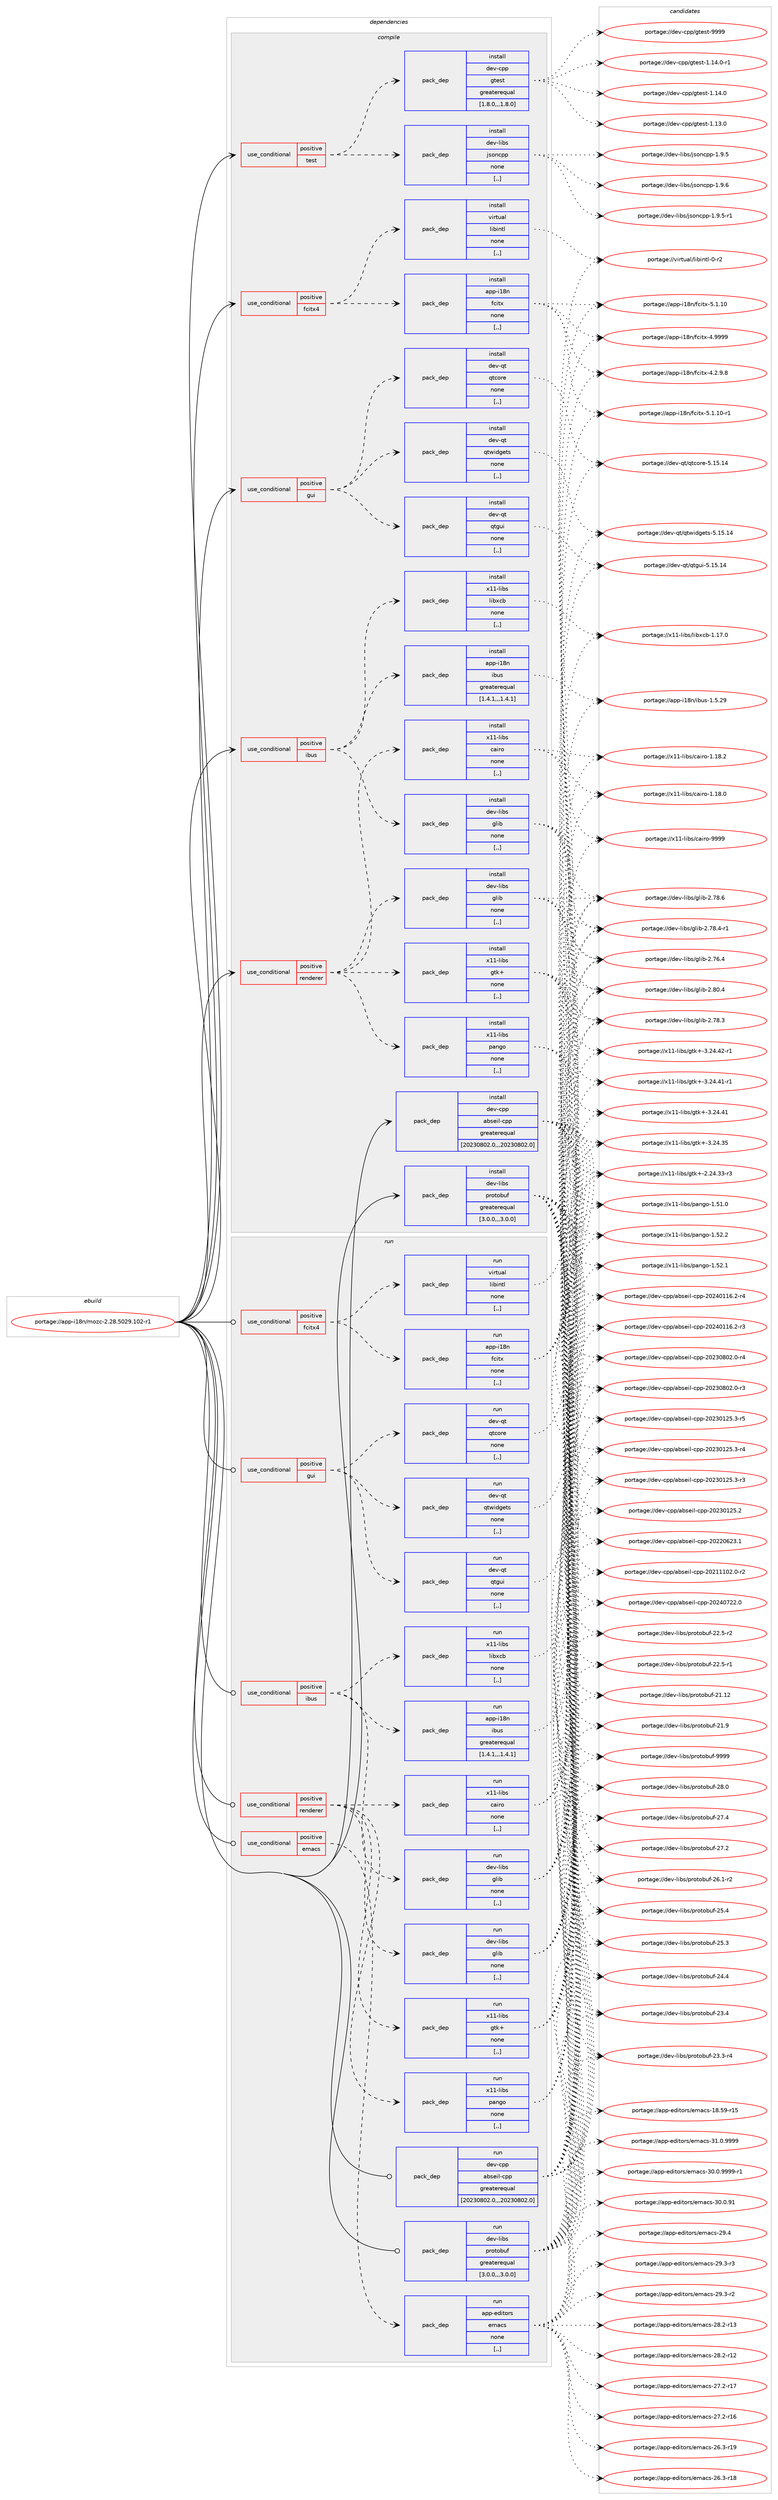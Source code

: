 digraph prolog {

# *************
# Graph options
# *************

newrank=true;
concentrate=true;
compound=true;
graph [rankdir=LR,fontname=Helvetica,fontsize=10,ranksep=1.5];#, ranksep=2.5, nodesep=0.2];
edge  [arrowhead=vee];
node  [fontname=Helvetica,fontsize=10];

# **********
# The ebuild
# **********

subgraph cluster_leftcol {
color=gray;
label=<<i>ebuild</i>>;
id [label="portage://app-i18n/mozc-2.28.5029.102-r1", color=red, width=4, href="../app-i18n/mozc-2.28.5029.102-r1.svg"];
}

# ****************
# The dependencies
# ****************

subgraph cluster_midcol {
color=gray;
label=<<i>dependencies</i>>;
subgraph cluster_compile {
fillcolor="#eeeeee";
style=filled;
label=<<i>compile</i>>;
subgraph cond141078 {
dependency532096 [label=<<TABLE BORDER="0" CELLBORDER="1" CELLSPACING="0" CELLPADDING="4"><TR><TD ROWSPAN="3" CELLPADDING="10">use_conditional</TD></TR><TR><TD>positive</TD></TR><TR><TD>fcitx4</TD></TR></TABLE>>, shape=none, color=red];
subgraph pack387045 {
dependency532097 [label=<<TABLE BORDER="0" CELLBORDER="1" CELLSPACING="0" CELLPADDING="4" WIDTH="220"><TR><TD ROWSPAN="6" CELLPADDING="30">pack_dep</TD></TR><TR><TD WIDTH="110">install</TD></TR><TR><TD>app-i18n</TD></TR><TR><TD>fcitx</TD></TR><TR><TD>none</TD></TR><TR><TD>[,,]</TD></TR></TABLE>>, shape=none, color=blue];
}
dependency532096:e -> dependency532097:w [weight=20,style="dashed",arrowhead="vee"];
subgraph pack387046 {
dependency532098 [label=<<TABLE BORDER="0" CELLBORDER="1" CELLSPACING="0" CELLPADDING="4" WIDTH="220"><TR><TD ROWSPAN="6" CELLPADDING="30">pack_dep</TD></TR><TR><TD WIDTH="110">install</TD></TR><TR><TD>virtual</TD></TR><TR><TD>libintl</TD></TR><TR><TD>none</TD></TR><TR><TD>[,,]</TD></TR></TABLE>>, shape=none, color=blue];
}
dependency532096:e -> dependency532098:w [weight=20,style="dashed",arrowhead="vee"];
}
id:e -> dependency532096:w [weight=20,style="solid",arrowhead="vee"];
subgraph cond141079 {
dependency532099 [label=<<TABLE BORDER="0" CELLBORDER="1" CELLSPACING="0" CELLPADDING="4"><TR><TD ROWSPAN="3" CELLPADDING="10">use_conditional</TD></TR><TR><TD>positive</TD></TR><TR><TD>gui</TD></TR></TABLE>>, shape=none, color=red];
subgraph pack387047 {
dependency532100 [label=<<TABLE BORDER="0" CELLBORDER="1" CELLSPACING="0" CELLPADDING="4" WIDTH="220"><TR><TD ROWSPAN="6" CELLPADDING="30">pack_dep</TD></TR><TR><TD WIDTH="110">install</TD></TR><TR><TD>dev-qt</TD></TR><TR><TD>qtcore</TD></TR><TR><TD>none</TD></TR><TR><TD>[,,]</TD></TR></TABLE>>, shape=none, color=blue];
}
dependency532099:e -> dependency532100:w [weight=20,style="dashed",arrowhead="vee"];
subgraph pack387048 {
dependency532101 [label=<<TABLE BORDER="0" CELLBORDER="1" CELLSPACING="0" CELLPADDING="4" WIDTH="220"><TR><TD ROWSPAN="6" CELLPADDING="30">pack_dep</TD></TR><TR><TD WIDTH="110">install</TD></TR><TR><TD>dev-qt</TD></TR><TR><TD>qtgui</TD></TR><TR><TD>none</TD></TR><TR><TD>[,,]</TD></TR></TABLE>>, shape=none, color=blue];
}
dependency532099:e -> dependency532101:w [weight=20,style="dashed",arrowhead="vee"];
subgraph pack387049 {
dependency532102 [label=<<TABLE BORDER="0" CELLBORDER="1" CELLSPACING="0" CELLPADDING="4" WIDTH="220"><TR><TD ROWSPAN="6" CELLPADDING="30">pack_dep</TD></TR><TR><TD WIDTH="110">install</TD></TR><TR><TD>dev-qt</TD></TR><TR><TD>qtwidgets</TD></TR><TR><TD>none</TD></TR><TR><TD>[,,]</TD></TR></TABLE>>, shape=none, color=blue];
}
dependency532099:e -> dependency532102:w [weight=20,style="dashed",arrowhead="vee"];
}
id:e -> dependency532099:w [weight=20,style="solid",arrowhead="vee"];
subgraph cond141080 {
dependency532103 [label=<<TABLE BORDER="0" CELLBORDER="1" CELLSPACING="0" CELLPADDING="4"><TR><TD ROWSPAN="3" CELLPADDING="10">use_conditional</TD></TR><TR><TD>positive</TD></TR><TR><TD>ibus</TD></TR></TABLE>>, shape=none, color=red];
subgraph pack387050 {
dependency532104 [label=<<TABLE BORDER="0" CELLBORDER="1" CELLSPACING="0" CELLPADDING="4" WIDTH="220"><TR><TD ROWSPAN="6" CELLPADDING="30">pack_dep</TD></TR><TR><TD WIDTH="110">install</TD></TR><TR><TD>app-i18n</TD></TR><TR><TD>ibus</TD></TR><TR><TD>greaterequal</TD></TR><TR><TD>[1.4.1,,,1.4.1]</TD></TR></TABLE>>, shape=none, color=blue];
}
dependency532103:e -> dependency532104:w [weight=20,style="dashed",arrowhead="vee"];
subgraph pack387051 {
dependency532105 [label=<<TABLE BORDER="0" CELLBORDER="1" CELLSPACING="0" CELLPADDING="4" WIDTH="220"><TR><TD ROWSPAN="6" CELLPADDING="30">pack_dep</TD></TR><TR><TD WIDTH="110">install</TD></TR><TR><TD>dev-libs</TD></TR><TR><TD>glib</TD></TR><TR><TD>none</TD></TR><TR><TD>[,,]</TD></TR></TABLE>>, shape=none, color=blue];
}
dependency532103:e -> dependency532105:w [weight=20,style="dashed",arrowhead="vee"];
subgraph pack387052 {
dependency532106 [label=<<TABLE BORDER="0" CELLBORDER="1" CELLSPACING="0" CELLPADDING="4" WIDTH="220"><TR><TD ROWSPAN="6" CELLPADDING="30">pack_dep</TD></TR><TR><TD WIDTH="110">install</TD></TR><TR><TD>x11-libs</TD></TR><TR><TD>libxcb</TD></TR><TR><TD>none</TD></TR><TR><TD>[,,]</TD></TR></TABLE>>, shape=none, color=blue];
}
dependency532103:e -> dependency532106:w [weight=20,style="dashed",arrowhead="vee"];
}
id:e -> dependency532103:w [weight=20,style="solid",arrowhead="vee"];
subgraph cond141081 {
dependency532107 [label=<<TABLE BORDER="0" CELLBORDER="1" CELLSPACING="0" CELLPADDING="4"><TR><TD ROWSPAN="3" CELLPADDING="10">use_conditional</TD></TR><TR><TD>positive</TD></TR><TR><TD>renderer</TD></TR></TABLE>>, shape=none, color=red];
subgraph pack387053 {
dependency532108 [label=<<TABLE BORDER="0" CELLBORDER="1" CELLSPACING="0" CELLPADDING="4" WIDTH="220"><TR><TD ROWSPAN="6" CELLPADDING="30">pack_dep</TD></TR><TR><TD WIDTH="110">install</TD></TR><TR><TD>dev-libs</TD></TR><TR><TD>glib</TD></TR><TR><TD>none</TD></TR><TR><TD>[,,]</TD></TR></TABLE>>, shape=none, color=blue];
}
dependency532107:e -> dependency532108:w [weight=20,style="dashed",arrowhead="vee"];
subgraph pack387054 {
dependency532109 [label=<<TABLE BORDER="0" CELLBORDER="1" CELLSPACING="0" CELLPADDING="4" WIDTH="220"><TR><TD ROWSPAN="6" CELLPADDING="30">pack_dep</TD></TR><TR><TD WIDTH="110">install</TD></TR><TR><TD>x11-libs</TD></TR><TR><TD>cairo</TD></TR><TR><TD>none</TD></TR><TR><TD>[,,]</TD></TR></TABLE>>, shape=none, color=blue];
}
dependency532107:e -> dependency532109:w [weight=20,style="dashed",arrowhead="vee"];
subgraph pack387055 {
dependency532110 [label=<<TABLE BORDER="0" CELLBORDER="1" CELLSPACING="0" CELLPADDING="4" WIDTH="220"><TR><TD ROWSPAN="6" CELLPADDING="30">pack_dep</TD></TR><TR><TD WIDTH="110">install</TD></TR><TR><TD>x11-libs</TD></TR><TR><TD>gtk+</TD></TR><TR><TD>none</TD></TR><TR><TD>[,,]</TD></TR></TABLE>>, shape=none, color=blue];
}
dependency532107:e -> dependency532110:w [weight=20,style="dashed",arrowhead="vee"];
subgraph pack387056 {
dependency532111 [label=<<TABLE BORDER="0" CELLBORDER="1" CELLSPACING="0" CELLPADDING="4" WIDTH="220"><TR><TD ROWSPAN="6" CELLPADDING="30">pack_dep</TD></TR><TR><TD WIDTH="110">install</TD></TR><TR><TD>x11-libs</TD></TR><TR><TD>pango</TD></TR><TR><TD>none</TD></TR><TR><TD>[,,]</TD></TR></TABLE>>, shape=none, color=blue];
}
dependency532107:e -> dependency532111:w [weight=20,style="dashed",arrowhead="vee"];
}
id:e -> dependency532107:w [weight=20,style="solid",arrowhead="vee"];
subgraph cond141082 {
dependency532112 [label=<<TABLE BORDER="0" CELLBORDER="1" CELLSPACING="0" CELLPADDING="4"><TR><TD ROWSPAN="3" CELLPADDING="10">use_conditional</TD></TR><TR><TD>positive</TD></TR><TR><TD>test</TD></TR></TABLE>>, shape=none, color=red];
subgraph pack387057 {
dependency532113 [label=<<TABLE BORDER="0" CELLBORDER="1" CELLSPACING="0" CELLPADDING="4" WIDTH="220"><TR><TD ROWSPAN="6" CELLPADDING="30">pack_dep</TD></TR><TR><TD WIDTH="110">install</TD></TR><TR><TD>dev-cpp</TD></TR><TR><TD>gtest</TD></TR><TR><TD>greaterequal</TD></TR><TR><TD>[1.8.0,,,1.8.0]</TD></TR></TABLE>>, shape=none, color=blue];
}
dependency532112:e -> dependency532113:w [weight=20,style="dashed",arrowhead="vee"];
subgraph pack387058 {
dependency532114 [label=<<TABLE BORDER="0" CELLBORDER="1" CELLSPACING="0" CELLPADDING="4" WIDTH="220"><TR><TD ROWSPAN="6" CELLPADDING="30">pack_dep</TD></TR><TR><TD WIDTH="110">install</TD></TR><TR><TD>dev-libs</TD></TR><TR><TD>jsoncpp</TD></TR><TR><TD>none</TD></TR><TR><TD>[,,]</TD></TR></TABLE>>, shape=none, color=blue];
}
dependency532112:e -> dependency532114:w [weight=20,style="dashed",arrowhead="vee"];
}
id:e -> dependency532112:w [weight=20,style="solid",arrowhead="vee"];
subgraph pack387059 {
dependency532115 [label=<<TABLE BORDER="0" CELLBORDER="1" CELLSPACING="0" CELLPADDING="4" WIDTH="220"><TR><TD ROWSPAN="6" CELLPADDING="30">pack_dep</TD></TR><TR><TD WIDTH="110">install</TD></TR><TR><TD>dev-cpp</TD></TR><TR><TD>abseil-cpp</TD></TR><TR><TD>greaterequal</TD></TR><TR><TD>[20230802.0,,,20230802.0]</TD></TR></TABLE>>, shape=none, color=blue];
}
id:e -> dependency532115:w [weight=20,style="solid",arrowhead="vee"];
subgraph pack387060 {
dependency532116 [label=<<TABLE BORDER="0" CELLBORDER="1" CELLSPACING="0" CELLPADDING="4" WIDTH="220"><TR><TD ROWSPAN="6" CELLPADDING="30">pack_dep</TD></TR><TR><TD WIDTH="110">install</TD></TR><TR><TD>dev-libs</TD></TR><TR><TD>protobuf</TD></TR><TR><TD>greaterequal</TD></TR><TR><TD>[3.0.0,,,3.0.0]</TD></TR></TABLE>>, shape=none, color=blue];
}
id:e -> dependency532116:w [weight=20,style="solid",arrowhead="vee"];
}
subgraph cluster_compileandrun {
fillcolor="#eeeeee";
style=filled;
label=<<i>compile and run</i>>;
}
subgraph cluster_run {
fillcolor="#eeeeee";
style=filled;
label=<<i>run</i>>;
subgraph cond141083 {
dependency532117 [label=<<TABLE BORDER="0" CELLBORDER="1" CELLSPACING="0" CELLPADDING="4"><TR><TD ROWSPAN="3" CELLPADDING="10">use_conditional</TD></TR><TR><TD>positive</TD></TR><TR><TD>emacs</TD></TR></TABLE>>, shape=none, color=red];
subgraph pack387061 {
dependency532118 [label=<<TABLE BORDER="0" CELLBORDER="1" CELLSPACING="0" CELLPADDING="4" WIDTH="220"><TR><TD ROWSPAN="6" CELLPADDING="30">pack_dep</TD></TR><TR><TD WIDTH="110">run</TD></TR><TR><TD>app-editors</TD></TR><TR><TD>emacs</TD></TR><TR><TD>none</TD></TR><TR><TD>[,,]</TD></TR></TABLE>>, shape=none, color=blue];
}
dependency532117:e -> dependency532118:w [weight=20,style="dashed",arrowhead="vee"];
}
id:e -> dependency532117:w [weight=20,style="solid",arrowhead="odot"];
subgraph cond141084 {
dependency532119 [label=<<TABLE BORDER="0" CELLBORDER="1" CELLSPACING="0" CELLPADDING="4"><TR><TD ROWSPAN="3" CELLPADDING="10">use_conditional</TD></TR><TR><TD>positive</TD></TR><TR><TD>fcitx4</TD></TR></TABLE>>, shape=none, color=red];
subgraph pack387062 {
dependency532120 [label=<<TABLE BORDER="0" CELLBORDER="1" CELLSPACING="0" CELLPADDING="4" WIDTH="220"><TR><TD ROWSPAN="6" CELLPADDING="30">pack_dep</TD></TR><TR><TD WIDTH="110">run</TD></TR><TR><TD>app-i18n</TD></TR><TR><TD>fcitx</TD></TR><TR><TD>none</TD></TR><TR><TD>[,,]</TD></TR></TABLE>>, shape=none, color=blue];
}
dependency532119:e -> dependency532120:w [weight=20,style="dashed",arrowhead="vee"];
subgraph pack387063 {
dependency532121 [label=<<TABLE BORDER="0" CELLBORDER="1" CELLSPACING="0" CELLPADDING="4" WIDTH="220"><TR><TD ROWSPAN="6" CELLPADDING="30">pack_dep</TD></TR><TR><TD WIDTH="110">run</TD></TR><TR><TD>virtual</TD></TR><TR><TD>libintl</TD></TR><TR><TD>none</TD></TR><TR><TD>[,,]</TD></TR></TABLE>>, shape=none, color=blue];
}
dependency532119:e -> dependency532121:w [weight=20,style="dashed",arrowhead="vee"];
}
id:e -> dependency532119:w [weight=20,style="solid",arrowhead="odot"];
subgraph cond141085 {
dependency532122 [label=<<TABLE BORDER="0" CELLBORDER="1" CELLSPACING="0" CELLPADDING="4"><TR><TD ROWSPAN="3" CELLPADDING="10">use_conditional</TD></TR><TR><TD>positive</TD></TR><TR><TD>gui</TD></TR></TABLE>>, shape=none, color=red];
subgraph pack387064 {
dependency532123 [label=<<TABLE BORDER="0" CELLBORDER="1" CELLSPACING="0" CELLPADDING="4" WIDTH="220"><TR><TD ROWSPAN="6" CELLPADDING="30">pack_dep</TD></TR><TR><TD WIDTH="110">run</TD></TR><TR><TD>dev-qt</TD></TR><TR><TD>qtcore</TD></TR><TR><TD>none</TD></TR><TR><TD>[,,]</TD></TR></TABLE>>, shape=none, color=blue];
}
dependency532122:e -> dependency532123:w [weight=20,style="dashed",arrowhead="vee"];
subgraph pack387065 {
dependency532124 [label=<<TABLE BORDER="0" CELLBORDER="1" CELLSPACING="0" CELLPADDING="4" WIDTH="220"><TR><TD ROWSPAN="6" CELLPADDING="30">pack_dep</TD></TR><TR><TD WIDTH="110">run</TD></TR><TR><TD>dev-qt</TD></TR><TR><TD>qtgui</TD></TR><TR><TD>none</TD></TR><TR><TD>[,,]</TD></TR></TABLE>>, shape=none, color=blue];
}
dependency532122:e -> dependency532124:w [weight=20,style="dashed",arrowhead="vee"];
subgraph pack387066 {
dependency532125 [label=<<TABLE BORDER="0" CELLBORDER="1" CELLSPACING="0" CELLPADDING="4" WIDTH="220"><TR><TD ROWSPAN="6" CELLPADDING="30">pack_dep</TD></TR><TR><TD WIDTH="110">run</TD></TR><TR><TD>dev-qt</TD></TR><TR><TD>qtwidgets</TD></TR><TR><TD>none</TD></TR><TR><TD>[,,]</TD></TR></TABLE>>, shape=none, color=blue];
}
dependency532122:e -> dependency532125:w [weight=20,style="dashed",arrowhead="vee"];
}
id:e -> dependency532122:w [weight=20,style="solid",arrowhead="odot"];
subgraph cond141086 {
dependency532126 [label=<<TABLE BORDER="0" CELLBORDER="1" CELLSPACING="0" CELLPADDING="4"><TR><TD ROWSPAN="3" CELLPADDING="10">use_conditional</TD></TR><TR><TD>positive</TD></TR><TR><TD>ibus</TD></TR></TABLE>>, shape=none, color=red];
subgraph pack387067 {
dependency532127 [label=<<TABLE BORDER="0" CELLBORDER="1" CELLSPACING="0" CELLPADDING="4" WIDTH="220"><TR><TD ROWSPAN="6" CELLPADDING="30">pack_dep</TD></TR><TR><TD WIDTH="110">run</TD></TR><TR><TD>app-i18n</TD></TR><TR><TD>ibus</TD></TR><TR><TD>greaterequal</TD></TR><TR><TD>[1.4.1,,,1.4.1]</TD></TR></TABLE>>, shape=none, color=blue];
}
dependency532126:e -> dependency532127:w [weight=20,style="dashed",arrowhead="vee"];
subgraph pack387068 {
dependency532128 [label=<<TABLE BORDER="0" CELLBORDER="1" CELLSPACING="0" CELLPADDING="4" WIDTH="220"><TR><TD ROWSPAN="6" CELLPADDING="30">pack_dep</TD></TR><TR><TD WIDTH="110">run</TD></TR><TR><TD>dev-libs</TD></TR><TR><TD>glib</TD></TR><TR><TD>none</TD></TR><TR><TD>[,,]</TD></TR></TABLE>>, shape=none, color=blue];
}
dependency532126:e -> dependency532128:w [weight=20,style="dashed",arrowhead="vee"];
subgraph pack387069 {
dependency532129 [label=<<TABLE BORDER="0" CELLBORDER="1" CELLSPACING="0" CELLPADDING="4" WIDTH="220"><TR><TD ROWSPAN="6" CELLPADDING="30">pack_dep</TD></TR><TR><TD WIDTH="110">run</TD></TR><TR><TD>x11-libs</TD></TR><TR><TD>libxcb</TD></TR><TR><TD>none</TD></TR><TR><TD>[,,]</TD></TR></TABLE>>, shape=none, color=blue];
}
dependency532126:e -> dependency532129:w [weight=20,style="dashed",arrowhead="vee"];
}
id:e -> dependency532126:w [weight=20,style="solid",arrowhead="odot"];
subgraph cond141087 {
dependency532130 [label=<<TABLE BORDER="0" CELLBORDER="1" CELLSPACING="0" CELLPADDING="4"><TR><TD ROWSPAN="3" CELLPADDING="10">use_conditional</TD></TR><TR><TD>positive</TD></TR><TR><TD>renderer</TD></TR></TABLE>>, shape=none, color=red];
subgraph pack387070 {
dependency532131 [label=<<TABLE BORDER="0" CELLBORDER="1" CELLSPACING="0" CELLPADDING="4" WIDTH="220"><TR><TD ROWSPAN="6" CELLPADDING="30">pack_dep</TD></TR><TR><TD WIDTH="110">run</TD></TR><TR><TD>dev-libs</TD></TR><TR><TD>glib</TD></TR><TR><TD>none</TD></TR><TR><TD>[,,]</TD></TR></TABLE>>, shape=none, color=blue];
}
dependency532130:e -> dependency532131:w [weight=20,style="dashed",arrowhead="vee"];
subgraph pack387071 {
dependency532132 [label=<<TABLE BORDER="0" CELLBORDER="1" CELLSPACING="0" CELLPADDING="4" WIDTH="220"><TR><TD ROWSPAN="6" CELLPADDING="30">pack_dep</TD></TR><TR><TD WIDTH="110">run</TD></TR><TR><TD>x11-libs</TD></TR><TR><TD>cairo</TD></TR><TR><TD>none</TD></TR><TR><TD>[,,]</TD></TR></TABLE>>, shape=none, color=blue];
}
dependency532130:e -> dependency532132:w [weight=20,style="dashed",arrowhead="vee"];
subgraph pack387072 {
dependency532133 [label=<<TABLE BORDER="0" CELLBORDER="1" CELLSPACING="0" CELLPADDING="4" WIDTH="220"><TR><TD ROWSPAN="6" CELLPADDING="30">pack_dep</TD></TR><TR><TD WIDTH="110">run</TD></TR><TR><TD>x11-libs</TD></TR><TR><TD>gtk+</TD></TR><TR><TD>none</TD></TR><TR><TD>[,,]</TD></TR></TABLE>>, shape=none, color=blue];
}
dependency532130:e -> dependency532133:w [weight=20,style="dashed",arrowhead="vee"];
subgraph pack387073 {
dependency532134 [label=<<TABLE BORDER="0" CELLBORDER="1" CELLSPACING="0" CELLPADDING="4" WIDTH="220"><TR><TD ROWSPAN="6" CELLPADDING="30">pack_dep</TD></TR><TR><TD WIDTH="110">run</TD></TR><TR><TD>x11-libs</TD></TR><TR><TD>pango</TD></TR><TR><TD>none</TD></TR><TR><TD>[,,]</TD></TR></TABLE>>, shape=none, color=blue];
}
dependency532130:e -> dependency532134:w [weight=20,style="dashed",arrowhead="vee"];
}
id:e -> dependency532130:w [weight=20,style="solid",arrowhead="odot"];
subgraph pack387074 {
dependency532135 [label=<<TABLE BORDER="0" CELLBORDER="1" CELLSPACING="0" CELLPADDING="4" WIDTH="220"><TR><TD ROWSPAN="6" CELLPADDING="30">pack_dep</TD></TR><TR><TD WIDTH="110">run</TD></TR><TR><TD>dev-cpp</TD></TR><TR><TD>abseil-cpp</TD></TR><TR><TD>greaterequal</TD></TR><TR><TD>[20230802.0,,,20230802.0]</TD></TR></TABLE>>, shape=none, color=blue];
}
id:e -> dependency532135:w [weight=20,style="solid",arrowhead="odot"];
subgraph pack387075 {
dependency532136 [label=<<TABLE BORDER="0" CELLBORDER="1" CELLSPACING="0" CELLPADDING="4" WIDTH="220"><TR><TD ROWSPAN="6" CELLPADDING="30">pack_dep</TD></TR><TR><TD WIDTH="110">run</TD></TR><TR><TD>dev-libs</TD></TR><TR><TD>protobuf</TD></TR><TR><TD>greaterequal</TD></TR><TR><TD>[3.0.0,,,3.0.0]</TD></TR></TABLE>>, shape=none, color=blue];
}
id:e -> dependency532136:w [weight=20,style="solid",arrowhead="odot"];
}
}

# **************
# The candidates
# **************

subgraph cluster_choices {
rank=same;
color=gray;
label=<<i>candidates</i>>;

subgraph choice387045 {
color=black;
nodesep=1;
choice971121124510549561104710299105116120455346494649484511449 [label="portage://app-i18n/fcitx-5.1.10-r1", color=red, width=4,href="../app-i18n/fcitx-5.1.10-r1.svg"];
choice97112112451054956110471029910511612045534649464948 [label="portage://app-i18n/fcitx-5.1.10", color=red, width=4,href="../app-i18n/fcitx-5.1.10.svg"];
choice97112112451054956110471029910511612045524657575757 [label="portage://app-i18n/fcitx-4.9999", color=red, width=4,href="../app-i18n/fcitx-4.9999.svg"];
choice9711211245105495611047102991051161204552465046574656 [label="portage://app-i18n/fcitx-4.2.9.8", color=red, width=4,href="../app-i18n/fcitx-4.2.9.8.svg"];
dependency532097:e -> choice971121124510549561104710299105116120455346494649484511449:w [style=dotted,weight="100"];
dependency532097:e -> choice97112112451054956110471029910511612045534649464948:w [style=dotted,weight="100"];
dependency532097:e -> choice97112112451054956110471029910511612045524657575757:w [style=dotted,weight="100"];
dependency532097:e -> choice9711211245105495611047102991051161204552465046574656:w [style=dotted,weight="100"];
}
subgraph choice387046 {
color=black;
nodesep=1;
choice11810511411611797108471081059810511011610845484511450 [label="portage://virtual/libintl-0-r2", color=red, width=4,href="../virtual/libintl-0-r2.svg"];
dependency532098:e -> choice11810511411611797108471081059810511011610845484511450:w [style=dotted,weight="100"];
}
subgraph choice387047 {
color=black;
nodesep=1;
choice1001011184511311647113116991111141014553464953464952 [label="portage://dev-qt/qtcore-5.15.14", color=red, width=4,href="../dev-qt/qtcore-5.15.14.svg"];
dependency532100:e -> choice1001011184511311647113116991111141014553464953464952:w [style=dotted,weight="100"];
}
subgraph choice387048 {
color=black;
nodesep=1;
choice10010111845113116471131161031171054553464953464952 [label="portage://dev-qt/qtgui-5.15.14", color=red, width=4,href="../dev-qt/qtgui-5.15.14.svg"];
dependency532101:e -> choice10010111845113116471131161031171054553464953464952:w [style=dotted,weight="100"];
}
subgraph choice387049 {
color=black;
nodesep=1;
choice10010111845113116471131161191051001031011161154553464953464952 [label="portage://dev-qt/qtwidgets-5.15.14", color=red, width=4,href="../dev-qt/qtwidgets-5.15.14.svg"];
dependency532102:e -> choice10010111845113116471131161191051001031011161154553464953464952:w [style=dotted,weight="100"];
}
subgraph choice387050 {
color=black;
nodesep=1;
choice97112112451054956110471059811711545494653465057 [label="portage://app-i18n/ibus-1.5.29", color=red, width=4,href="../app-i18n/ibus-1.5.29.svg"];
dependency532104:e -> choice97112112451054956110471059811711545494653465057:w [style=dotted,weight="100"];
}
subgraph choice387051 {
color=black;
nodesep=1;
choice1001011184510810598115471031081059845504656484652 [label="portage://dev-libs/glib-2.80.4", color=red, width=4,href="../dev-libs/glib-2.80.4.svg"];
choice1001011184510810598115471031081059845504655564654 [label="portage://dev-libs/glib-2.78.6", color=red, width=4,href="../dev-libs/glib-2.78.6.svg"];
choice10010111845108105981154710310810598455046555646524511449 [label="portage://dev-libs/glib-2.78.4-r1", color=red, width=4,href="../dev-libs/glib-2.78.4-r1.svg"];
choice1001011184510810598115471031081059845504655564651 [label="portage://dev-libs/glib-2.78.3", color=red, width=4,href="../dev-libs/glib-2.78.3.svg"];
choice1001011184510810598115471031081059845504655544652 [label="portage://dev-libs/glib-2.76.4", color=red, width=4,href="../dev-libs/glib-2.76.4.svg"];
dependency532105:e -> choice1001011184510810598115471031081059845504656484652:w [style=dotted,weight="100"];
dependency532105:e -> choice1001011184510810598115471031081059845504655564654:w [style=dotted,weight="100"];
dependency532105:e -> choice10010111845108105981154710310810598455046555646524511449:w [style=dotted,weight="100"];
dependency532105:e -> choice1001011184510810598115471031081059845504655564651:w [style=dotted,weight="100"];
dependency532105:e -> choice1001011184510810598115471031081059845504655544652:w [style=dotted,weight="100"];
}
subgraph choice387052 {
color=black;
nodesep=1;
choice120494945108105981154710810598120999845494649554648 [label="portage://x11-libs/libxcb-1.17.0", color=red, width=4,href="../x11-libs/libxcb-1.17.0.svg"];
dependency532106:e -> choice120494945108105981154710810598120999845494649554648:w [style=dotted,weight="100"];
}
subgraph choice387053 {
color=black;
nodesep=1;
choice1001011184510810598115471031081059845504656484652 [label="portage://dev-libs/glib-2.80.4", color=red, width=4,href="../dev-libs/glib-2.80.4.svg"];
choice1001011184510810598115471031081059845504655564654 [label="portage://dev-libs/glib-2.78.6", color=red, width=4,href="../dev-libs/glib-2.78.6.svg"];
choice10010111845108105981154710310810598455046555646524511449 [label="portage://dev-libs/glib-2.78.4-r1", color=red, width=4,href="../dev-libs/glib-2.78.4-r1.svg"];
choice1001011184510810598115471031081059845504655564651 [label="portage://dev-libs/glib-2.78.3", color=red, width=4,href="../dev-libs/glib-2.78.3.svg"];
choice1001011184510810598115471031081059845504655544652 [label="portage://dev-libs/glib-2.76.4", color=red, width=4,href="../dev-libs/glib-2.76.4.svg"];
dependency532108:e -> choice1001011184510810598115471031081059845504656484652:w [style=dotted,weight="100"];
dependency532108:e -> choice1001011184510810598115471031081059845504655564654:w [style=dotted,weight="100"];
dependency532108:e -> choice10010111845108105981154710310810598455046555646524511449:w [style=dotted,weight="100"];
dependency532108:e -> choice1001011184510810598115471031081059845504655564651:w [style=dotted,weight="100"];
dependency532108:e -> choice1001011184510810598115471031081059845504655544652:w [style=dotted,weight="100"];
}
subgraph choice387054 {
color=black;
nodesep=1;
choice120494945108105981154799971051141114557575757 [label="portage://x11-libs/cairo-9999", color=red, width=4,href="../x11-libs/cairo-9999.svg"];
choice1204949451081059811547999710511411145494649564650 [label="portage://x11-libs/cairo-1.18.2", color=red, width=4,href="../x11-libs/cairo-1.18.2.svg"];
choice1204949451081059811547999710511411145494649564648 [label="portage://x11-libs/cairo-1.18.0", color=red, width=4,href="../x11-libs/cairo-1.18.0.svg"];
dependency532109:e -> choice120494945108105981154799971051141114557575757:w [style=dotted,weight="100"];
dependency532109:e -> choice1204949451081059811547999710511411145494649564650:w [style=dotted,weight="100"];
dependency532109:e -> choice1204949451081059811547999710511411145494649564648:w [style=dotted,weight="100"];
}
subgraph choice387055 {
color=black;
nodesep=1;
choice12049494510810598115471031161074345514650524652504511449 [label="portage://x11-libs/gtk+-3.24.42-r1", color=red, width=4,href="../x11-libs/gtk+-3.24.42-r1.svg"];
choice12049494510810598115471031161074345514650524652494511449 [label="portage://x11-libs/gtk+-3.24.41-r1", color=red, width=4,href="../x11-libs/gtk+-3.24.41-r1.svg"];
choice1204949451081059811547103116107434551465052465249 [label="portage://x11-libs/gtk+-3.24.41", color=red, width=4,href="../x11-libs/gtk+-3.24.41.svg"];
choice1204949451081059811547103116107434551465052465153 [label="portage://x11-libs/gtk+-3.24.35", color=red, width=4,href="../x11-libs/gtk+-3.24.35.svg"];
choice12049494510810598115471031161074345504650524651514511451 [label="portage://x11-libs/gtk+-2.24.33-r3", color=red, width=4,href="../x11-libs/gtk+-2.24.33-r3.svg"];
dependency532110:e -> choice12049494510810598115471031161074345514650524652504511449:w [style=dotted,weight="100"];
dependency532110:e -> choice12049494510810598115471031161074345514650524652494511449:w [style=dotted,weight="100"];
dependency532110:e -> choice1204949451081059811547103116107434551465052465249:w [style=dotted,weight="100"];
dependency532110:e -> choice1204949451081059811547103116107434551465052465153:w [style=dotted,weight="100"];
dependency532110:e -> choice12049494510810598115471031161074345504650524651514511451:w [style=dotted,weight="100"];
}
subgraph choice387056 {
color=black;
nodesep=1;
choice12049494510810598115471129711010311145494653504650 [label="portage://x11-libs/pango-1.52.2", color=red, width=4,href="../x11-libs/pango-1.52.2.svg"];
choice12049494510810598115471129711010311145494653504649 [label="portage://x11-libs/pango-1.52.1", color=red, width=4,href="../x11-libs/pango-1.52.1.svg"];
choice12049494510810598115471129711010311145494653494648 [label="portage://x11-libs/pango-1.51.0", color=red, width=4,href="../x11-libs/pango-1.51.0.svg"];
dependency532111:e -> choice12049494510810598115471129711010311145494653504650:w [style=dotted,weight="100"];
dependency532111:e -> choice12049494510810598115471129711010311145494653504649:w [style=dotted,weight="100"];
dependency532111:e -> choice12049494510810598115471129711010311145494653494648:w [style=dotted,weight="100"];
}
subgraph choice387057 {
color=black;
nodesep=1;
choice1001011184599112112471031161011151164557575757 [label="portage://dev-cpp/gtest-9999", color=red, width=4,href="../dev-cpp/gtest-9999.svg"];
choice100101118459911211247103116101115116454946495246484511449 [label="portage://dev-cpp/gtest-1.14.0-r1", color=red, width=4,href="../dev-cpp/gtest-1.14.0-r1.svg"];
choice10010111845991121124710311610111511645494649524648 [label="portage://dev-cpp/gtest-1.14.0", color=red, width=4,href="../dev-cpp/gtest-1.14.0.svg"];
choice10010111845991121124710311610111511645494649514648 [label="portage://dev-cpp/gtest-1.13.0", color=red, width=4,href="../dev-cpp/gtest-1.13.0.svg"];
dependency532113:e -> choice1001011184599112112471031161011151164557575757:w [style=dotted,weight="100"];
dependency532113:e -> choice100101118459911211247103116101115116454946495246484511449:w [style=dotted,weight="100"];
dependency532113:e -> choice10010111845991121124710311610111511645494649524648:w [style=dotted,weight="100"];
dependency532113:e -> choice10010111845991121124710311610111511645494649514648:w [style=dotted,weight="100"];
}
subgraph choice387058 {
color=black;
nodesep=1;
choice10010111845108105981154710611511111099112112454946574654 [label="portage://dev-libs/jsoncpp-1.9.6", color=red, width=4,href="../dev-libs/jsoncpp-1.9.6.svg"];
choice100101118451081059811547106115111110991121124549465746534511449 [label="portage://dev-libs/jsoncpp-1.9.5-r1", color=red, width=4,href="../dev-libs/jsoncpp-1.9.5-r1.svg"];
choice10010111845108105981154710611511111099112112454946574653 [label="portage://dev-libs/jsoncpp-1.9.5", color=red, width=4,href="../dev-libs/jsoncpp-1.9.5.svg"];
dependency532114:e -> choice10010111845108105981154710611511111099112112454946574654:w [style=dotted,weight="100"];
dependency532114:e -> choice100101118451081059811547106115111110991121124549465746534511449:w [style=dotted,weight="100"];
dependency532114:e -> choice10010111845108105981154710611511111099112112454946574653:w [style=dotted,weight="100"];
}
subgraph choice387059 {
color=black;
nodesep=1;
choice100101118459911211247979811510110510845991121124550485052485550504648 [label="portage://dev-cpp/abseil-cpp-20240722.0", color=red, width=4,href="../dev-cpp/abseil-cpp-20240722.0.svg"];
choice1001011184599112112479798115101105108459911211245504850524849495446504511452 [label="portage://dev-cpp/abseil-cpp-20240116.2-r4", color=red, width=4,href="../dev-cpp/abseil-cpp-20240116.2-r4.svg"];
choice1001011184599112112479798115101105108459911211245504850524849495446504511451 [label="portage://dev-cpp/abseil-cpp-20240116.2-r3", color=red, width=4,href="../dev-cpp/abseil-cpp-20240116.2-r3.svg"];
choice1001011184599112112479798115101105108459911211245504850514856485046484511452 [label="portage://dev-cpp/abseil-cpp-20230802.0-r4", color=red, width=4,href="../dev-cpp/abseil-cpp-20230802.0-r4.svg"];
choice1001011184599112112479798115101105108459911211245504850514856485046484511451 [label="portage://dev-cpp/abseil-cpp-20230802.0-r3", color=red, width=4,href="../dev-cpp/abseil-cpp-20230802.0-r3.svg"];
choice1001011184599112112479798115101105108459911211245504850514849505346514511453 [label="portage://dev-cpp/abseil-cpp-20230125.3-r5", color=red, width=4,href="../dev-cpp/abseil-cpp-20230125.3-r5.svg"];
choice1001011184599112112479798115101105108459911211245504850514849505346514511452 [label="portage://dev-cpp/abseil-cpp-20230125.3-r4", color=red, width=4,href="../dev-cpp/abseil-cpp-20230125.3-r4.svg"];
choice1001011184599112112479798115101105108459911211245504850514849505346514511451 [label="portage://dev-cpp/abseil-cpp-20230125.3-r3", color=red, width=4,href="../dev-cpp/abseil-cpp-20230125.3-r3.svg"];
choice100101118459911211247979811510110510845991121124550485051484950534650 [label="portage://dev-cpp/abseil-cpp-20230125.2", color=red, width=4,href="../dev-cpp/abseil-cpp-20230125.2.svg"];
choice100101118459911211247979811510110510845991121124550485050485450514649 [label="portage://dev-cpp/abseil-cpp-20220623.1", color=red, width=4,href="../dev-cpp/abseil-cpp-20220623.1.svg"];
choice1001011184599112112479798115101105108459911211245504850494949485046484511450 [label="portage://dev-cpp/abseil-cpp-20211102.0-r2", color=red, width=4,href="../dev-cpp/abseil-cpp-20211102.0-r2.svg"];
dependency532115:e -> choice100101118459911211247979811510110510845991121124550485052485550504648:w [style=dotted,weight="100"];
dependency532115:e -> choice1001011184599112112479798115101105108459911211245504850524849495446504511452:w [style=dotted,weight="100"];
dependency532115:e -> choice1001011184599112112479798115101105108459911211245504850524849495446504511451:w [style=dotted,weight="100"];
dependency532115:e -> choice1001011184599112112479798115101105108459911211245504850514856485046484511452:w [style=dotted,weight="100"];
dependency532115:e -> choice1001011184599112112479798115101105108459911211245504850514856485046484511451:w [style=dotted,weight="100"];
dependency532115:e -> choice1001011184599112112479798115101105108459911211245504850514849505346514511453:w [style=dotted,weight="100"];
dependency532115:e -> choice1001011184599112112479798115101105108459911211245504850514849505346514511452:w [style=dotted,weight="100"];
dependency532115:e -> choice1001011184599112112479798115101105108459911211245504850514849505346514511451:w [style=dotted,weight="100"];
dependency532115:e -> choice100101118459911211247979811510110510845991121124550485051484950534650:w [style=dotted,weight="100"];
dependency532115:e -> choice100101118459911211247979811510110510845991121124550485050485450514649:w [style=dotted,weight="100"];
dependency532115:e -> choice1001011184599112112479798115101105108459911211245504850494949485046484511450:w [style=dotted,weight="100"];
}
subgraph choice387060 {
color=black;
nodesep=1;
choice100101118451081059811547112114111116111981171024557575757 [label="portage://dev-libs/protobuf-9999", color=red, width=4,href="../dev-libs/protobuf-9999.svg"];
choice100101118451081059811547112114111116111981171024550564648 [label="portage://dev-libs/protobuf-28.0", color=red, width=4,href="../dev-libs/protobuf-28.0.svg"];
choice100101118451081059811547112114111116111981171024550554652 [label="portage://dev-libs/protobuf-27.4", color=red, width=4,href="../dev-libs/protobuf-27.4.svg"];
choice100101118451081059811547112114111116111981171024550554650 [label="portage://dev-libs/protobuf-27.2", color=red, width=4,href="../dev-libs/protobuf-27.2.svg"];
choice1001011184510810598115471121141111161119811710245505446494511450 [label="portage://dev-libs/protobuf-26.1-r2", color=red, width=4,href="../dev-libs/protobuf-26.1-r2.svg"];
choice100101118451081059811547112114111116111981171024550534652 [label="portage://dev-libs/protobuf-25.4", color=red, width=4,href="../dev-libs/protobuf-25.4.svg"];
choice100101118451081059811547112114111116111981171024550534651 [label="portage://dev-libs/protobuf-25.3", color=red, width=4,href="../dev-libs/protobuf-25.3.svg"];
choice100101118451081059811547112114111116111981171024550524652 [label="portage://dev-libs/protobuf-24.4", color=red, width=4,href="../dev-libs/protobuf-24.4.svg"];
choice100101118451081059811547112114111116111981171024550514652 [label="portage://dev-libs/protobuf-23.4", color=red, width=4,href="../dev-libs/protobuf-23.4.svg"];
choice1001011184510810598115471121141111161119811710245505146514511452 [label="portage://dev-libs/protobuf-23.3-r4", color=red, width=4,href="../dev-libs/protobuf-23.3-r4.svg"];
choice1001011184510810598115471121141111161119811710245505046534511450 [label="portage://dev-libs/protobuf-22.5-r2", color=red, width=4,href="../dev-libs/protobuf-22.5-r2.svg"];
choice1001011184510810598115471121141111161119811710245505046534511449 [label="portage://dev-libs/protobuf-22.5-r1", color=red, width=4,href="../dev-libs/protobuf-22.5-r1.svg"];
choice10010111845108105981154711211411111611198117102455049464950 [label="portage://dev-libs/protobuf-21.12", color=red, width=4,href="../dev-libs/protobuf-21.12.svg"];
choice100101118451081059811547112114111116111981171024550494657 [label="portage://dev-libs/protobuf-21.9", color=red, width=4,href="../dev-libs/protobuf-21.9.svg"];
dependency532116:e -> choice100101118451081059811547112114111116111981171024557575757:w [style=dotted,weight="100"];
dependency532116:e -> choice100101118451081059811547112114111116111981171024550564648:w [style=dotted,weight="100"];
dependency532116:e -> choice100101118451081059811547112114111116111981171024550554652:w [style=dotted,weight="100"];
dependency532116:e -> choice100101118451081059811547112114111116111981171024550554650:w [style=dotted,weight="100"];
dependency532116:e -> choice1001011184510810598115471121141111161119811710245505446494511450:w [style=dotted,weight="100"];
dependency532116:e -> choice100101118451081059811547112114111116111981171024550534652:w [style=dotted,weight="100"];
dependency532116:e -> choice100101118451081059811547112114111116111981171024550534651:w [style=dotted,weight="100"];
dependency532116:e -> choice100101118451081059811547112114111116111981171024550524652:w [style=dotted,weight="100"];
dependency532116:e -> choice100101118451081059811547112114111116111981171024550514652:w [style=dotted,weight="100"];
dependency532116:e -> choice1001011184510810598115471121141111161119811710245505146514511452:w [style=dotted,weight="100"];
dependency532116:e -> choice1001011184510810598115471121141111161119811710245505046534511450:w [style=dotted,weight="100"];
dependency532116:e -> choice1001011184510810598115471121141111161119811710245505046534511449:w [style=dotted,weight="100"];
dependency532116:e -> choice10010111845108105981154711211411111611198117102455049464950:w [style=dotted,weight="100"];
dependency532116:e -> choice100101118451081059811547112114111116111981171024550494657:w [style=dotted,weight="100"];
}
subgraph choice387061 {
color=black;
nodesep=1;
choice971121124510110010511611111411547101109979911545514946484657575757 [label="portage://app-editors/emacs-31.0.9999", color=red, width=4,href="../app-editors/emacs-31.0.9999.svg"];
choice9711211245101100105116111114115471011099799115455148464846575757574511449 [label="portage://app-editors/emacs-30.0.9999-r1", color=red, width=4,href="../app-editors/emacs-30.0.9999-r1.svg"];
choice97112112451011001051161111141154710110997991154551484648465749 [label="portage://app-editors/emacs-30.0.91", color=red, width=4,href="../app-editors/emacs-30.0.91.svg"];
choice97112112451011001051161111141154710110997991154550574652 [label="portage://app-editors/emacs-29.4", color=red, width=4,href="../app-editors/emacs-29.4.svg"];
choice971121124510110010511611111411547101109979911545505746514511451 [label="portage://app-editors/emacs-29.3-r3", color=red, width=4,href="../app-editors/emacs-29.3-r3.svg"];
choice971121124510110010511611111411547101109979911545505746514511450 [label="portage://app-editors/emacs-29.3-r2", color=red, width=4,href="../app-editors/emacs-29.3-r2.svg"];
choice97112112451011001051161111141154710110997991154550564650451144951 [label="portage://app-editors/emacs-28.2-r13", color=red, width=4,href="../app-editors/emacs-28.2-r13.svg"];
choice97112112451011001051161111141154710110997991154550564650451144950 [label="portage://app-editors/emacs-28.2-r12", color=red, width=4,href="../app-editors/emacs-28.2-r12.svg"];
choice97112112451011001051161111141154710110997991154550554650451144955 [label="portage://app-editors/emacs-27.2-r17", color=red, width=4,href="../app-editors/emacs-27.2-r17.svg"];
choice97112112451011001051161111141154710110997991154550554650451144954 [label="portage://app-editors/emacs-27.2-r16", color=red, width=4,href="../app-editors/emacs-27.2-r16.svg"];
choice97112112451011001051161111141154710110997991154550544651451144957 [label="portage://app-editors/emacs-26.3-r19", color=red, width=4,href="../app-editors/emacs-26.3-r19.svg"];
choice97112112451011001051161111141154710110997991154550544651451144956 [label="portage://app-editors/emacs-26.3-r18", color=red, width=4,href="../app-editors/emacs-26.3-r18.svg"];
choice9711211245101100105116111114115471011099799115454956465357451144953 [label="portage://app-editors/emacs-18.59-r15", color=red, width=4,href="../app-editors/emacs-18.59-r15.svg"];
dependency532118:e -> choice971121124510110010511611111411547101109979911545514946484657575757:w [style=dotted,weight="100"];
dependency532118:e -> choice9711211245101100105116111114115471011099799115455148464846575757574511449:w [style=dotted,weight="100"];
dependency532118:e -> choice97112112451011001051161111141154710110997991154551484648465749:w [style=dotted,weight="100"];
dependency532118:e -> choice97112112451011001051161111141154710110997991154550574652:w [style=dotted,weight="100"];
dependency532118:e -> choice971121124510110010511611111411547101109979911545505746514511451:w [style=dotted,weight="100"];
dependency532118:e -> choice971121124510110010511611111411547101109979911545505746514511450:w [style=dotted,weight="100"];
dependency532118:e -> choice97112112451011001051161111141154710110997991154550564650451144951:w [style=dotted,weight="100"];
dependency532118:e -> choice97112112451011001051161111141154710110997991154550564650451144950:w [style=dotted,weight="100"];
dependency532118:e -> choice97112112451011001051161111141154710110997991154550554650451144955:w [style=dotted,weight="100"];
dependency532118:e -> choice97112112451011001051161111141154710110997991154550554650451144954:w [style=dotted,weight="100"];
dependency532118:e -> choice97112112451011001051161111141154710110997991154550544651451144957:w [style=dotted,weight="100"];
dependency532118:e -> choice97112112451011001051161111141154710110997991154550544651451144956:w [style=dotted,weight="100"];
dependency532118:e -> choice9711211245101100105116111114115471011099799115454956465357451144953:w [style=dotted,weight="100"];
}
subgraph choice387062 {
color=black;
nodesep=1;
choice971121124510549561104710299105116120455346494649484511449 [label="portage://app-i18n/fcitx-5.1.10-r1", color=red, width=4,href="../app-i18n/fcitx-5.1.10-r1.svg"];
choice97112112451054956110471029910511612045534649464948 [label="portage://app-i18n/fcitx-5.1.10", color=red, width=4,href="../app-i18n/fcitx-5.1.10.svg"];
choice97112112451054956110471029910511612045524657575757 [label="portage://app-i18n/fcitx-4.9999", color=red, width=4,href="../app-i18n/fcitx-4.9999.svg"];
choice9711211245105495611047102991051161204552465046574656 [label="portage://app-i18n/fcitx-4.2.9.8", color=red, width=4,href="../app-i18n/fcitx-4.2.9.8.svg"];
dependency532120:e -> choice971121124510549561104710299105116120455346494649484511449:w [style=dotted,weight="100"];
dependency532120:e -> choice97112112451054956110471029910511612045534649464948:w [style=dotted,weight="100"];
dependency532120:e -> choice97112112451054956110471029910511612045524657575757:w [style=dotted,weight="100"];
dependency532120:e -> choice9711211245105495611047102991051161204552465046574656:w [style=dotted,weight="100"];
}
subgraph choice387063 {
color=black;
nodesep=1;
choice11810511411611797108471081059810511011610845484511450 [label="portage://virtual/libintl-0-r2", color=red, width=4,href="../virtual/libintl-0-r2.svg"];
dependency532121:e -> choice11810511411611797108471081059810511011610845484511450:w [style=dotted,weight="100"];
}
subgraph choice387064 {
color=black;
nodesep=1;
choice1001011184511311647113116991111141014553464953464952 [label="portage://dev-qt/qtcore-5.15.14", color=red, width=4,href="../dev-qt/qtcore-5.15.14.svg"];
dependency532123:e -> choice1001011184511311647113116991111141014553464953464952:w [style=dotted,weight="100"];
}
subgraph choice387065 {
color=black;
nodesep=1;
choice10010111845113116471131161031171054553464953464952 [label="portage://dev-qt/qtgui-5.15.14", color=red, width=4,href="../dev-qt/qtgui-5.15.14.svg"];
dependency532124:e -> choice10010111845113116471131161031171054553464953464952:w [style=dotted,weight="100"];
}
subgraph choice387066 {
color=black;
nodesep=1;
choice10010111845113116471131161191051001031011161154553464953464952 [label="portage://dev-qt/qtwidgets-5.15.14", color=red, width=4,href="../dev-qt/qtwidgets-5.15.14.svg"];
dependency532125:e -> choice10010111845113116471131161191051001031011161154553464953464952:w [style=dotted,weight="100"];
}
subgraph choice387067 {
color=black;
nodesep=1;
choice97112112451054956110471059811711545494653465057 [label="portage://app-i18n/ibus-1.5.29", color=red, width=4,href="../app-i18n/ibus-1.5.29.svg"];
dependency532127:e -> choice97112112451054956110471059811711545494653465057:w [style=dotted,weight="100"];
}
subgraph choice387068 {
color=black;
nodesep=1;
choice1001011184510810598115471031081059845504656484652 [label="portage://dev-libs/glib-2.80.4", color=red, width=4,href="../dev-libs/glib-2.80.4.svg"];
choice1001011184510810598115471031081059845504655564654 [label="portage://dev-libs/glib-2.78.6", color=red, width=4,href="../dev-libs/glib-2.78.6.svg"];
choice10010111845108105981154710310810598455046555646524511449 [label="portage://dev-libs/glib-2.78.4-r1", color=red, width=4,href="../dev-libs/glib-2.78.4-r1.svg"];
choice1001011184510810598115471031081059845504655564651 [label="portage://dev-libs/glib-2.78.3", color=red, width=4,href="../dev-libs/glib-2.78.3.svg"];
choice1001011184510810598115471031081059845504655544652 [label="portage://dev-libs/glib-2.76.4", color=red, width=4,href="../dev-libs/glib-2.76.4.svg"];
dependency532128:e -> choice1001011184510810598115471031081059845504656484652:w [style=dotted,weight="100"];
dependency532128:e -> choice1001011184510810598115471031081059845504655564654:w [style=dotted,weight="100"];
dependency532128:e -> choice10010111845108105981154710310810598455046555646524511449:w [style=dotted,weight="100"];
dependency532128:e -> choice1001011184510810598115471031081059845504655564651:w [style=dotted,weight="100"];
dependency532128:e -> choice1001011184510810598115471031081059845504655544652:w [style=dotted,weight="100"];
}
subgraph choice387069 {
color=black;
nodesep=1;
choice120494945108105981154710810598120999845494649554648 [label="portage://x11-libs/libxcb-1.17.0", color=red, width=4,href="../x11-libs/libxcb-1.17.0.svg"];
dependency532129:e -> choice120494945108105981154710810598120999845494649554648:w [style=dotted,weight="100"];
}
subgraph choice387070 {
color=black;
nodesep=1;
choice1001011184510810598115471031081059845504656484652 [label="portage://dev-libs/glib-2.80.4", color=red, width=4,href="../dev-libs/glib-2.80.4.svg"];
choice1001011184510810598115471031081059845504655564654 [label="portage://dev-libs/glib-2.78.6", color=red, width=4,href="../dev-libs/glib-2.78.6.svg"];
choice10010111845108105981154710310810598455046555646524511449 [label="portage://dev-libs/glib-2.78.4-r1", color=red, width=4,href="../dev-libs/glib-2.78.4-r1.svg"];
choice1001011184510810598115471031081059845504655564651 [label="portage://dev-libs/glib-2.78.3", color=red, width=4,href="../dev-libs/glib-2.78.3.svg"];
choice1001011184510810598115471031081059845504655544652 [label="portage://dev-libs/glib-2.76.4", color=red, width=4,href="../dev-libs/glib-2.76.4.svg"];
dependency532131:e -> choice1001011184510810598115471031081059845504656484652:w [style=dotted,weight="100"];
dependency532131:e -> choice1001011184510810598115471031081059845504655564654:w [style=dotted,weight="100"];
dependency532131:e -> choice10010111845108105981154710310810598455046555646524511449:w [style=dotted,weight="100"];
dependency532131:e -> choice1001011184510810598115471031081059845504655564651:w [style=dotted,weight="100"];
dependency532131:e -> choice1001011184510810598115471031081059845504655544652:w [style=dotted,weight="100"];
}
subgraph choice387071 {
color=black;
nodesep=1;
choice120494945108105981154799971051141114557575757 [label="portage://x11-libs/cairo-9999", color=red, width=4,href="../x11-libs/cairo-9999.svg"];
choice1204949451081059811547999710511411145494649564650 [label="portage://x11-libs/cairo-1.18.2", color=red, width=4,href="../x11-libs/cairo-1.18.2.svg"];
choice1204949451081059811547999710511411145494649564648 [label="portage://x11-libs/cairo-1.18.0", color=red, width=4,href="../x11-libs/cairo-1.18.0.svg"];
dependency532132:e -> choice120494945108105981154799971051141114557575757:w [style=dotted,weight="100"];
dependency532132:e -> choice1204949451081059811547999710511411145494649564650:w [style=dotted,weight="100"];
dependency532132:e -> choice1204949451081059811547999710511411145494649564648:w [style=dotted,weight="100"];
}
subgraph choice387072 {
color=black;
nodesep=1;
choice12049494510810598115471031161074345514650524652504511449 [label="portage://x11-libs/gtk+-3.24.42-r1", color=red, width=4,href="../x11-libs/gtk+-3.24.42-r1.svg"];
choice12049494510810598115471031161074345514650524652494511449 [label="portage://x11-libs/gtk+-3.24.41-r1", color=red, width=4,href="../x11-libs/gtk+-3.24.41-r1.svg"];
choice1204949451081059811547103116107434551465052465249 [label="portage://x11-libs/gtk+-3.24.41", color=red, width=4,href="../x11-libs/gtk+-3.24.41.svg"];
choice1204949451081059811547103116107434551465052465153 [label="portage://x11-libs/gtk+-3.24.35", color=red, width=4,href="../x11-libs/gtk+-3.24.35.svg"];
choice12049494510810598115471031161074345504650524651514511451 [label="portage://x11-libs/gtk+-2.24.33-r3", color=red, width=4,href="../x11-libs/gtk+-2.24.33-r3.svg"];
dependency532133:e -> choice12049494510810598115471031161074345514650524652504511449:w [style=dotted,weight="100"];
dependency532133:e -> choice12049494510810598115471031161074345514650524652494511449:w [style=dotted,weight="100"];
dependency532133:e -> choice1204949451081059811547103116107434551465052465249:w [style=dotted,weight="100"];
dependency532133:e -> choice1204949451081059811547103116107434551465052465153:w [style=dotted,weight="100"];
dependency532133:e -> choice12049494510810598115471031161074345504650524651514511451:w [style=dotted,weight="100"];
}
subgraph choice387073 {
color=black;
nodesep=1;
choice12049494510810598115471129711010311145494653504650 [label="portage://x11-libs/pango-1.52.2", color=red, width=4,href="../x11-libs/pango-1.52.2.svg"];
choice12049494510810598115471129711010311145494653504649 [label="portage://x11-libs/pango-1.52.1", color=red, width=4,href="../x11-libs/pango-1.52.1.svg"];
choice12049494510810598115471129711010311145494653494648 [label="portage://x11-libs/pango-1.51.0", color=red, width=4,href="../x11-libs/pango-1.51.0.svg"];
dependency532134:e -> choice12049494510810598115471129711010311145494653504650:w [style=dotted,weight="100"];
dependency532134:e -> choice12049494510810598115471129711010311145494653504649:w [style=dotted,weight="100"];
dependency532134:e -> choice12049494510810598115471129711010311145494653494648:w [style=dotted,weight="100"];
}
subgraph choice387074 {
color=black;
nodesep=1;
choice100101118459911211247979811510110510845991121124550485052485550504648 [label="portage://dev-cpp/abseil-cpp-20240722.0", color=red, width=4,href="../dev-cpp/abseil-cpp-20240722.0.svg"];
choice1001011184599112112479798115101105108459911211245504850524849495446504511452 [label="portage://dev-cpp/abseil-cpp-20240116.2-r4", color=red, width=4,href="../dev-cpp/abseil-cpp-20240116.2-r4.svg"];
choice1001011184599112112479798115101105108459911211245504850524849495446504511451 [label="portage://dev-cpp/abseil-cpp-20240116.2-r3", color=red, width=4,href="../dev-cpp/abseil-cpp-20240116.2-r3.svg"];
choice1001011184599112112479798115101105108459911211245504850514856485046484511452 [label="portage://dev-cpp/abseil-cpp-20230802.0-r4", color=red, width=4,href="../dev-cpp/abseil-cpp-20230802.0-r4.svg"];
choice1001011184599112112479798115101105108459911211245504850514856485046484511451 [label="portage://dev-cpp/abseil-cpp-20230802.0-r3", color=red, width=4,href="../dev-cpp/abseil-cpp-20230802.0-r3.svg"];
choice1001011184599112112479798115101105108459911211245504850514849505346514511453 [label="portage://dev-cpp/abseil-cpp-20230125.3-r5", color=red, width=4,href="../dev-cpp/abseil-cpp-20230125.3-r5.svg"];
choice1001011184599112112479798115101105108459911211245504850514849505346514511452 [label="portage://dev-cpp/abseil-cpp-20230125.3-r4", color=red, width=4,href="../dev-cpp/abseil-cpp-20230125.3-r4.svg"];
choice1001011184599112112479798115101105108459911211245504850514849505346514511451 [label="portage://dev-cpp/abseil-cpp-20230125.3-r3", color=red, width=4,href="../dev-cpp/abseil-cpp-20230125.3-r3.svg"];
choice100101118459911211247979811510110510845991121124550485051484950534650 [label="portage://dev-cpp/abseil-cpp-20230125.2", color=red, width=4,href="../dev-cpp/abseil-cpp-20230125.2.svg"];
choice100101118459911211247979811510110510845991121124550485050485450514649 [label="portage://dev-cpp/abseil-cpp-20220623.1", color=red, width=4,href="../dev-cpp/abseil-cpp-20220623.1.svg"];
choice1001011184599112112479798115101105108459911211245504850494949485046484511450 [label="portage://dev-cpp/abseil-cpp-20211102.0-r2", color=red, width=4,href="../dev-cpp/abseil-cpp-20211102.0-r2.svg"];
dependency532135:e -> choice100101118459911211247979811510110510845991121124550485052485550504648:w [style=dotted,weight="100"];
dependency532135:e -> choice1001011184599112112479798115101105108459911211245504850524849495446504511452:w [style=dotted,weight="100"];
dependency532135:e -> choice1001011184599112112479798115101105108459911211245504850524849495446504511451:w [style=dotted,weight="100"];
dependency532135:e -> choice1001011184599112112479798115101105108459911211245504850514856485046484511452:w [style=dotted,weight="100"];
dependency532135:e -> choice1001011184599112112479798115101105108459911211245504850514856485046484511451:w [style=dotted,weight="100"];
dependency532135:e -> choice1001011184599112112479798115101105108459911211245504850514849505346514511453:w [style=dotted,weight="100"];
dependency532135:e -> choice1001011184599112112479798115101105108459911211245504850514849505346514511452:w [style=dotted,weight="100"];
dependency532135:e -> choice1001011184599112112479798115101105108459911211245504850514849505346514511451:w [style=dotted,weight="100"];
dependency532135:e -> choice100101118459911211247979811510110510845991121124550485051484950534650:w [style=dotted,weight="100"];
dependency532135:e -> choice100101118459911211247979811510110510845991121124550485050485450514649:w [style=dotted,weight="100"];
dependency532135:e -> choice1001011184599112112479798115101105108459911211245504850494949485046484511450:w [style=dotted,weight="100"];
}
subgraph choice387075 {
color=black;
nodesep=1;
choice100101118451081059811547112114111116111981171024557575757 [label="portage://dev-libs/protobuf-9999", color=red, width=4,href="../dev-libs/protobuf-9999.svg"];
choice100101118451081059811547112114111116111981171024550564648 [label="portage://dev-libs/protobuf-28.0", color=red, width=4,href="../dev-libs/protobuf-28.0.svg"];
choice100101118451081059811547112114111116111981171024550554652 [label="portage://dev-libs/protobuf-27.4", color=red, width=4,href="../dev-libs/protobuf-27.4.svg"];
choice100101118451081059811547112114111116111981171024550554650 [label="portage://dev-libs/protobuf-27.2", color=red, width=4,href="../dev-libs/protobuf-27.2.svg"];
choice1001011184510810598115471121141111161119811710245505446494511450 [label="portage://dev-libs/protobuf-26.1-r2", color=red, width=4,href="../dev-libs/protobuf-26.1-r2.svg"];
choice100101118451081059811547112114111116111981171024550534652 [label="portage://dev-libs/protobuf-25.4", color=red, width=4,href="../dev-libs/protobuf-25.4.svg"];
choice100101118451081059811547112114111116111981171024550534651 [label="portage://dev-libs/protobuf-25.3", color=red, width=4,href="../dev-libs/protobuf-25.3.svg"];
choice100101118451081059811547112114111116111981171024550524652 [label="portage://dev-libs/protobuf-24.4", color=red, width=4,href="../dev-libs/protobuf-24.4.svg"];
choice100101118451081059811547112114111116111981171024550514652 [label="portage://dev-libs/protobuf-23.4", color=red, width=4,href="../dev-libs/protobuf-23.4.svg"];
choice1001011184510810598115471121141111161119811710245505146514511452 [label="portage://dev-libs/protobuf-23.3-r4", color=red, width=4,href="../dev-libs/protobuf-23.3-r4.svg"];
choice1001011184510810598115471121141111161119811710245505046534511450 [label="portage://dev-libs/protobuf-22.5-r2", color=red, width=4,href="../dev-libs/protobuf-22.5-r2.svg"];
choice1001011184510810598115471121141111161119811710245505046534511449 [label="portage://dev-libs/protobuf-22.5-r1", color=red, width=4,href="../dev-libs/protobuf-22.5-r1.svg"];
choice10010111845108105981154711211411111611198117102455049464950 [label="portage://dev-libs/protobuf-21.12", color=red, width=4,href="../dev-libs/protobuf-21.12.svg"];
choice100101118451081059811547112114111116111981171024550494657 [label="portage://dev-libs/protobuf-21.9", color=red, width=4,href="../dev-libs/protobuf-21.9.svg"];
dependency532136:e -> choice100101118451081059811547112114111116111981171024557575757:w [style=dotted,weight="100"];
dependency532136:e -> choice100101118451081059811547112114111116111981171024550564648:w [style=dotted,weight="100"];
dependency532136:e -> choice100101118451081059811547112114111116111981171024550554652:w [style=dotted,weight="100"];
dependency532136:e -> choice100101118451081059811547112114111116111981171024550554650:w [style=dotted,weight="100"];
dependency532136:e -> choice1001011184510810598115471121141111161119811710245505446494511450:w [style=dotted,weight="100"];
dependency532136:e -> choice100101118451081059811547112114111116111981171024550534652:w [style=dotted,weight="100"];
dependency532136:e -> choice100101118451081059811547112114111116111981171024550534651:w [style=dotted,weight="100"];
dependency532136:e -> choice100101118451081059811547112114111116111981171024550524652:w [style=dotted,weight="100"];
dependency532136:e -> choice100101118451081059811547112114111116111981171024550514652:w [style=dotted,weight="100"];
dependency532136:e -> choice1001011184510810598115471121141111161119811710245505146514511452:w [style=dotted,weight="100"];
dependency532136:e -> choice1001011184510810598115471121141111161119811710245505046534511450:w [style=dotted,weight="100"];
dependency532136:e -> choice1001011184510810598115471121141111161119811710245505046534511449:w [style=dotted,weight="100"];
dependency532136:e -> choice10010111845108105981154711211411111611198117102455049464950:w [style=dotted,weight="100"];
dependency532136:e -> choice100101118451081059811547112114111116111981171024550494657:w [style=dotted,weight="100"];
}
}

}
